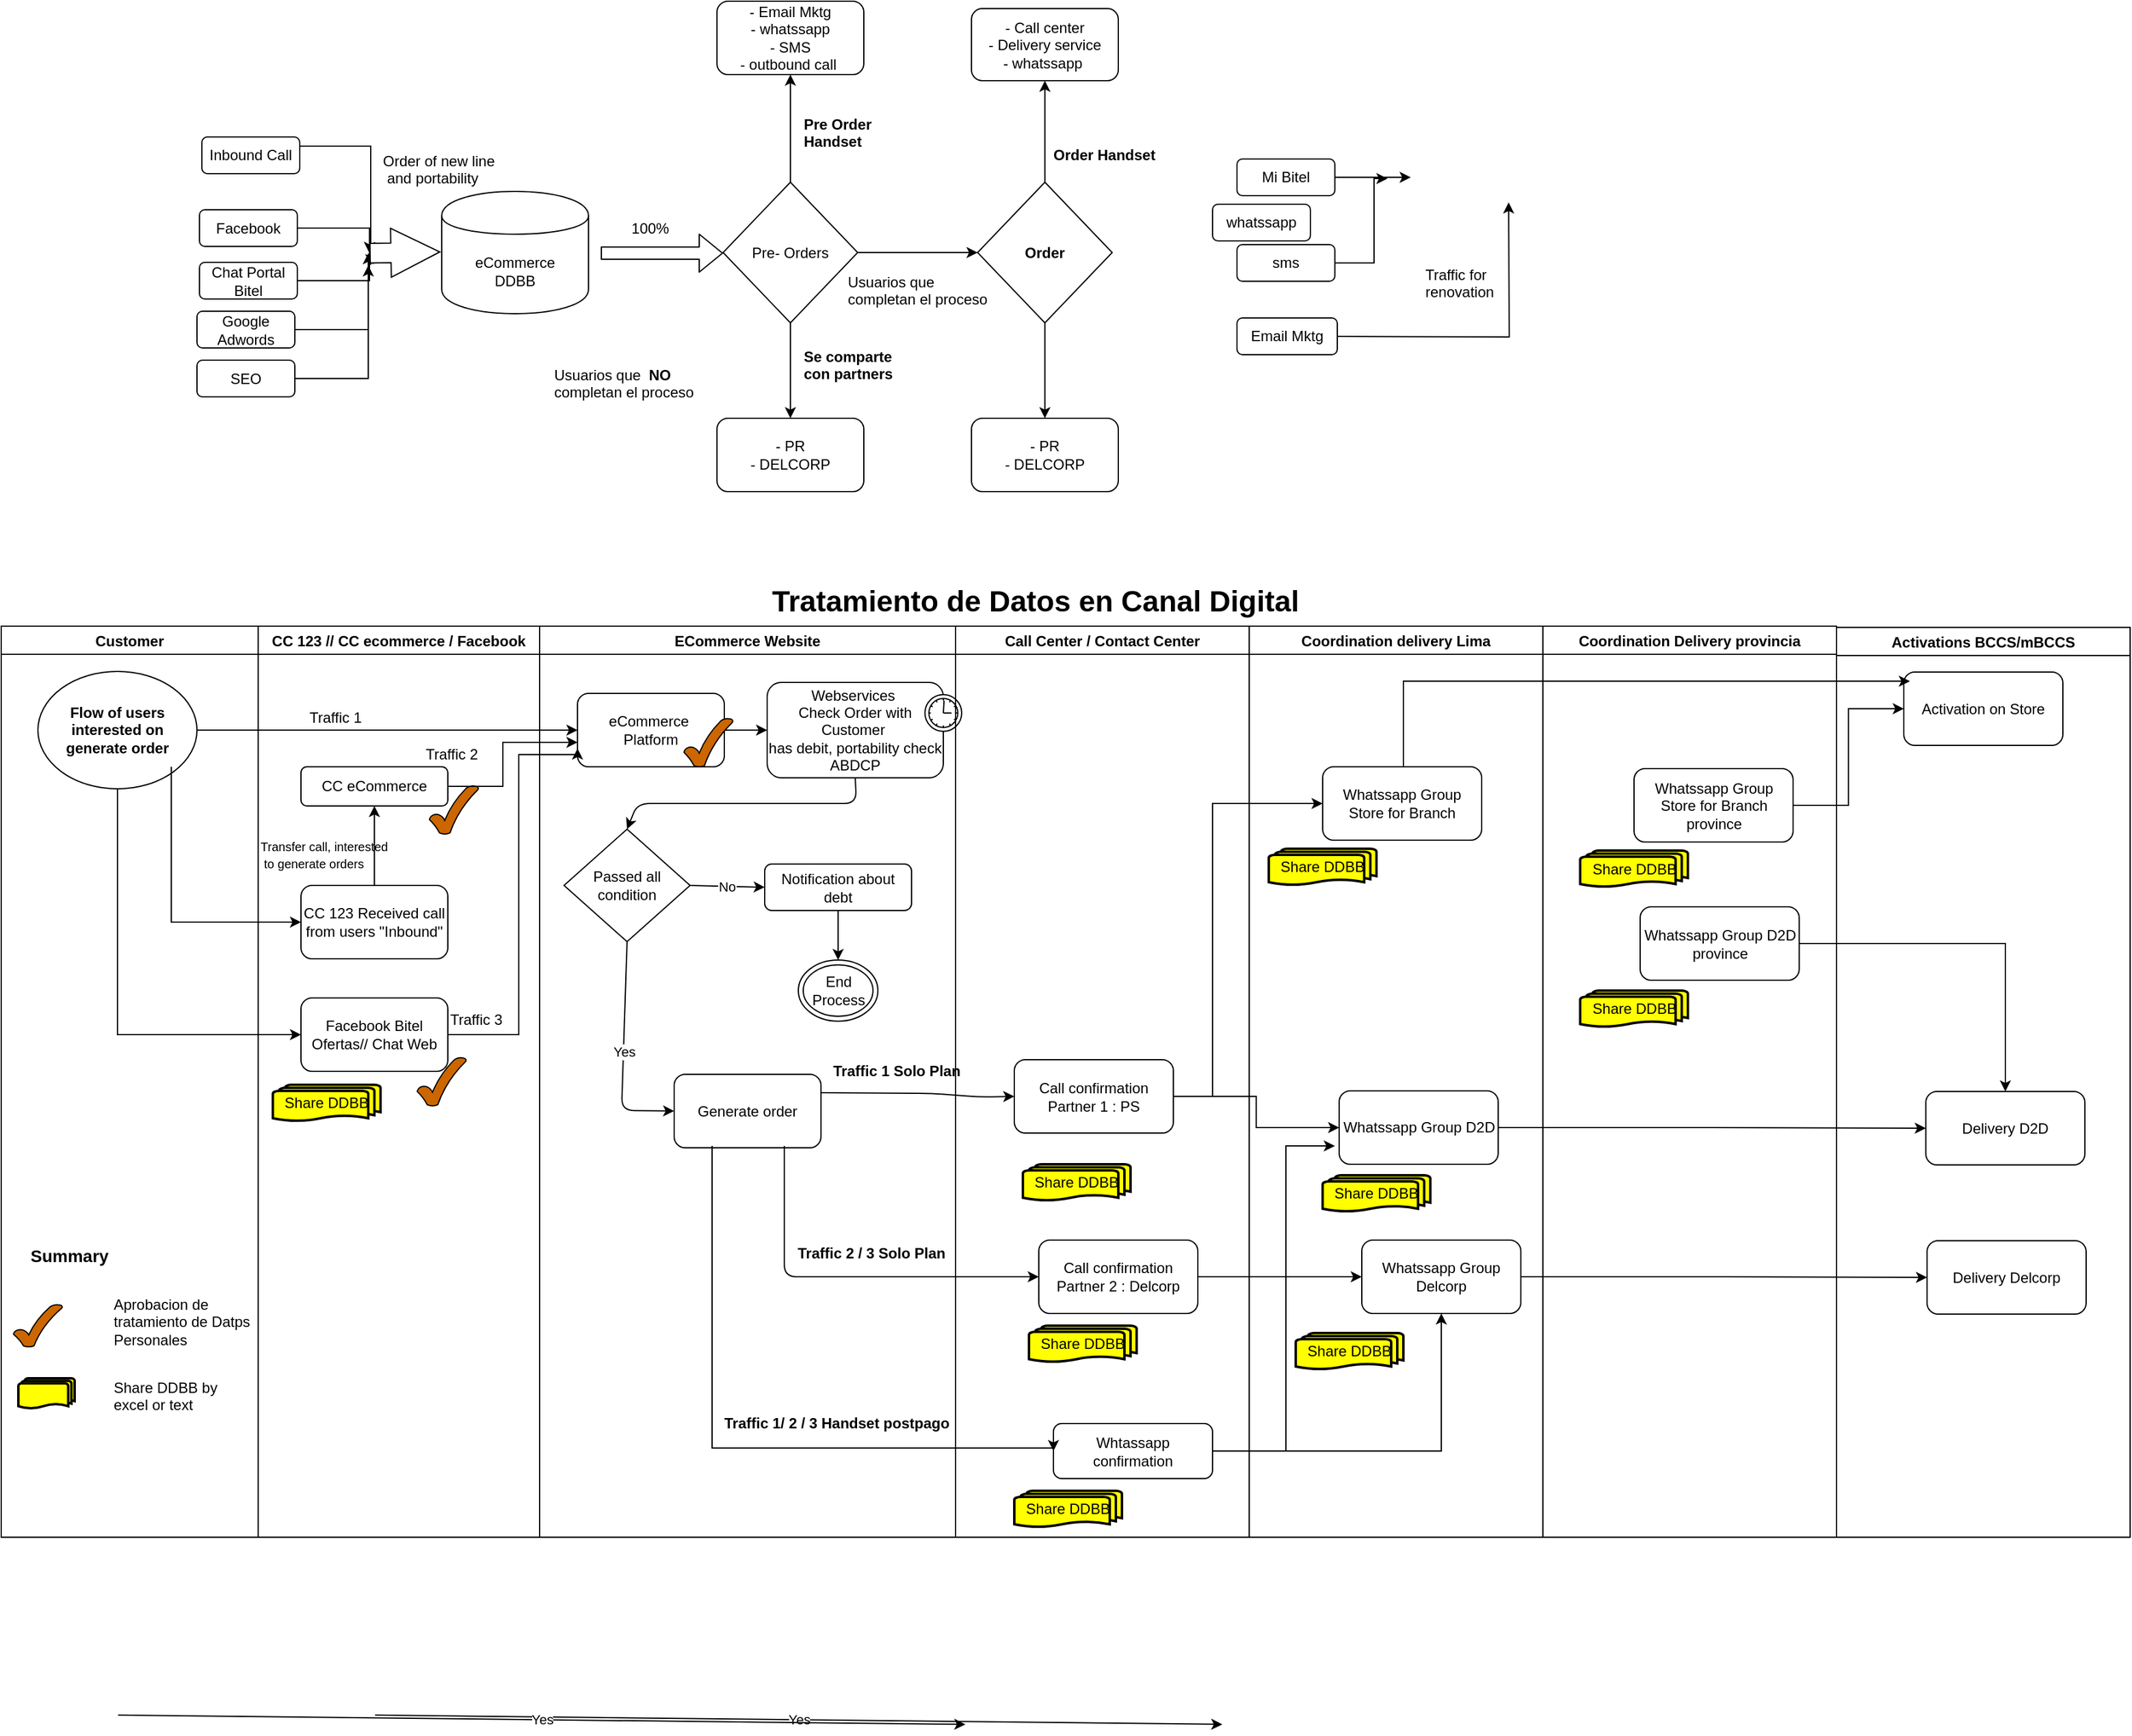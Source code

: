 <mxfile version="12.7.9" type="github">
  <diagram id="zP4iyxs3jzjMyuQG23tj" name="Page-1">
    <mxGraphModel dx="2130" dy="521" grid="1" gridSize="10" guides="1" tooltips="1" connect="1" arrows="1" fold="1" page="1" pageScale="1" pageWidth="850" pageHeight="1100" math="0" shadow="0">
      <root>
        <mxCell id="0" />
        <mxCell id="1" parent="0" />
        <mxCell id="BRfJzfaQ3Reeo0GbPJiB-15" style="edgeStyle=orthogonalEdgeStyle;rounded=0;orthogonalLoop=1;jettySize=auto;html=1;exitX=1;exitY=0.5;exitDx=0;exitDy=0;" parent="1" source="Ee-xBz2CqtSxg2sr-4L6-2" edge="1">
          <mxGeometry relative="1" as="geometry">
            <mxPoint x="161" y="250" as="targetPoint" />
          </mxGeometry>
        </mxCell>
        <mxCell id="Ee-xBz2CqtSxg2sr-4L6-2" value="Facebook" style="rounded=1;whiteSpace=wrap;html=1;" parent="1" vertex="1">
          <mxGeometry x="22" y="214.5" width="80" height="30" as="geometry" />
        </mxCell>
        <mxCell id="BRfJzfaQ3Reeo0GbPJiB-18" style="edgeStyle=orthogonalEdgeStyle;rounded=0;orthogonalLoop=1;jettySize=auto;html=1;" parent="1" source="Ee-xBz2CqtSxg2sr-4L6-3" edge="1">
          <mxGeometry relative="1" as="geometry">
            <mxPoint x="161" y="250" as="targetPoint" />
            <Array as="points">
              <mxPoint x="161" y="273" />
              <mxPoint x="161" y="230" />
            </Array>
          </mxGeometry>
        </mxCell>
        <mxCell id="Ee-xBz2CqtSxg2sr-4L6-3" value="Chat Portal Bitel" style="rounded=1;whiteSpace=wrap;html=1;" parent="1" vertex="1">
          <mxGeometry x="22" y="257.5" width="80" height="30" as="geometry" />
        </mxCell>
        <mxCell id="Ee-xBz2CqtSxg2sr-4L6-4" value="whatssapp" style="rounded=1;whiteSpace=wrap;html=1;" parent="1" vertex="1">
          <mxGeometry x="850" y="210" width="80" height="30" as="geometry" />
        </mxCell>
        <mxCell id="Ee-xBz2CqtSxg2sr-4L6-16" style="edgeStyle=orthogonalEdgeStyle;rounded=0;orthogonalLoop=1;jettySize=auto;html=1;" parent="1" source="Ee-xBz2CqtSxg2sr-4L6-5" edge="1">
          <mxGeometry relative="1" as="geometry">
            <mxPoint x="1012" y="188" as="targetPoint" />
          </mxGeometry>
        </mxCell>
        <mxCell id="Ee-xBz2CqtSxg2sr-4L6-5" value="Mi Bitel" style="rounded=1;whiteSpace=wrap;html=1;" parent="1" vertex="1">
          <mxGeometry x="870" y="173" width="80" height="30" as="geometry" />
        </mxCell>
        <mxCell id="Ee-xBz2CqtSxg2sr-4L6-17" style="edgeStyle=orthogonalEdgeStyle;rounded=0;orthogonalLoop=1;jettySize=auto;html=1;" parent="1" edge="1">
          <mxGeometry relative="1" as="geometry">
            <mxPoint x="993" y="189" as="targetPoint" />
            <mxPoint x="941" y="258" as="sourcePoint" />
            <Array as="points">
              <mxPoint x="982" y="258" />
              <mxPoint x="982" y="189" />
            </Array>
          </mxGeometry>
        </mxCell>
        <mxCell id="Ee-xBz2CqtSxg2sr-4L6-6" value="sms" style="rounded=1;whiteSpace=wrap;html=1;" parent="1" vertex="1">
          <mxGeometry x="870" y="243" width="80" height="30" as="geometry" />
        </mxCell>
        <mxCell id="Ee-xBz2CqtSxg2sr-4L6-18" style="edgeStyle=orthogonalEdgeStyle;rounded=0;orthogonalLoop=1;jettySize=auto;html=1;entryX=0.5;entryY=1;entryDx=0;entryDy=0;" parent="1" edge="1">
          <mxGeometry relative="1" as="geometry">
            <mxPoint x="1092" y="208.5" as="targetPoint" />
            <mxPoint x="941" y="318" as="sourcePoint" />
          </mxGeometry>
        </mxCell>
        <mxCell id="Ee-xBz2CqtSxg2sr-4L6-7" value="Email Mktg" style="rounded=1;whiteSpace=wrap;html=1;" parent="1" vertex="1">
          <mxGeometry x="870" y="303" width="82" height="30" as="geometry" />
        </mxCell>
        <mxCell id="Ee-xBz2CqtSxg2sr-4L6-15" value="Order of new line&lt;br&gt;&amp;nbsp;and portability" style="text;html=1;resizable=0;points=[];autosize=1;align=left;verticalAlign=top;spacingTop=-4;" parent="1" vertex="1">
          <mxGeometry x="170" y="165" width="110" height="30" as="geometry" />
        </mxCell>
        <mxCell id="Ee-xBz2CqtSxg2sr-4L6-19" value="Traffic for &lt;br&gt;renovation" style="text;html=1;resizable=0;points=[];autosize=1;align=left;verticalAlign=top;spacingTop=-4;" parent="1" vertex="1">
          <mxGeometry x="1022" y="258" width="70" height="30" as="geometry" />
        </mxCell>
        <mxCell id="BRfJzfaQ3Reeo0GbPJiB-14" style="edgeStyle=orthogonalEdgeStyle;rounded=0;orthogonalLoop=1;jettySize=auto;html=1;exitX=1;exitY=0.25;exitDx=0;exitDy=0;" parent="1" source="Ee-xBz2CqtSxg2sr-4L6-29" edge="1">
          <mxGeometry relative="1" as="geometry">
            <mxPoint x="162" y="260" as="targetPoint" />
            <Array as="points">
              <mxPoint x="162" y="163" />
              <mxPoint x="162" y="229" />
            </Array>
          </mxGeometry>
        </mxCell>
        <mxCell id="Ee-xBz2CqtSxg2sr-4L6-29" value="Inbound Call" style="rounded=1;whiteSpace=wrap;html=1;" parent="1" vertex="1">
          <mxGeometry x="24" y="155" width="80" height="30" as="geometry" />
        </mxCell>
        <mxCell id="Ee-xBz2CqtSxg2sr-4L6-32" value="" style="shape=flexArrow;endArrow=classic;html=1;" parent="1" edge="1">
          <mxGeometry width="50" height="50" relative="1" as="geometry">
            <mxPoint x="350" y="250" as="sourcePoint" />
            <mxPoint x="450" y="250" as="targetPoint" />
            <Array as="points" />
          </mxGeometry>
        </mxCell>
        <mxCell id="Ee-xBz2CqtSxg2sr-4L6-35" style="edgeStyle=orthogonalEdgeStyle;rounded=0;orthogonalLoop=1;jettySize=auto;html=1;entryX=0;entryY=0.5;entryDx=0;entryDy=0;" parent="1" source="Ee-xBz2CqtSxg2sr-4L6-33" target="Ee-xBz2CqtSxg2sr-4L6-34" edge="1">
          <mxGeometry relative="1" as="geometry" />
        </mxCell>
        <mxCell id="Ee-xBz2CqtSxg2sr-4L6-39" style="edgeStyle=orthogonalEdgeStyle;rounded=0;orthogonalLoop=1;jettySize=auto;html=1;entryX=0.5;entryY=1;entryDx=0;entryDy=0;" parent="1" source="Ee-xBz2CqtSxg2sr-4L6-33" target="Ee-xBz2CqtSxg2sr-4L6-38" edge="1">
          <mxGeometry relative="1" as="geometry" />
        </mxCell>
        <mxCell id="Ee-xBz2CqtSxg2sr-4L6-44" style="edgeStyle=orthogonalEdgeStyle;rounded=0;orthogonalLoop=1;jettySize=auto;html=1;" parent="1" source="Ee-xBz2CqtSxg2sr-4L6-33" target="Ee-xBz2CqtSxg2sr-4L6-43" edge="1">
          <mxGeometry relative="1" as="geometry" />
        </mxCell>
        <mxCell id="Ee-xBz2CqtSxg2sr-4L6-33" value="Pre- Orders" style="rhombus;whiteSpace=wrap;html=1;" parent="1" vertex="1">
          <mxGeometry x="450" y="192" width="110" height="115" as="geometry" />
        </mxCell>
        <mxCell id="Ee-xBz2CqtSxg2sr-4L6-46" style="edgeStyle=orthogonalEdgeStyle;rounded=0;orthogonalLoop=1;jettySize=auto;html=1;entryX=0.5;entryY=1;entryDx=0;entryDy=0;" parent="1" source="Ee-xBz2CqtSxg2sr-4L6-34" target="Ee-xBz2CqtSxg2sr-4L6-45" edge="1">
          <mxGeometry relative="1" as="geometry" />
        </mxCell>
        <mxCell id="Ee-xBz2CqtSxg2sr-4L6-49" style="edgeStyle=orthogonalEdgeStyle;rounded=0;orthogonalLoop=1;jettySize=auto;html=1;" parent="1" source="Ee-xBz2CqtSxg2sr-4L6-34" target="Ee-xBz2CqtSxg2sr-4L6-48" edge="1">
          <mxGeometry relative="1" as="geometry" />
        </mxCell>
        <mxCell id="Ee-xBz2CqtSxg2sr-4L6-34" value="&lt;b&gt;Order&lt;/b&gt;" style="rhombus;whiteSpace=wrap;html=1;" parent="1" vertex="1">
          <mxGeometry x="658" y="192" width="110" height="115" as="geometry" />
        </mxCell>
        <mxCell id="Ee-xBz2CqtSxg2sr-4L6-36" value="Usuarios que&amp;nbsp; &lt;br&gt;completan&amp;nbsp;el proceso&lt;br&gt;" style="text;html=1;resizable=0;points=[];autosize=1;align=left;verticalAlign=top;spacingTop=-4;" parent="1" vertex="1">
          <mxGeometry x="550" y="264" width="130" height="30" as="geometry" />
        </mxCell>
        <mxCell id="Ee-xBz2CqtSxg2sr-4L6-37" value="Usuarios que&amp;nbsp; &lt;b&gt;NO&lt;/b&gt;&lt;br&gt;completan&amp;nbsp;el proceso&lt;br&gt;" style="text;html=1;resizable=0;points=[];autosize=1;align=left;verticalAlign=top;spacingTop=-4;" parent="1" vertex="1">
          <mxGeometry x="310" y="340" width="130" height="30" as="geometry" />
        </mxCell>
        <mxCell id="Ee-xBz2CqtSxg2sr-4L6-38" value="- Email Mktg&lt;br&gt;- whatssapp&lt;br&gt;- SMS&lt;br&gt;- outbound call&amp;nbsp;&lt;br&gt;" style="rounded=1;whiteSpace=wrap;html=1;" parent="1" vertex="1">
          <mxGeometry x="445" y="44" width="120" height="60" as="geometry" />
        </mxCell>
        <mxCell id="Ee-xBz2CqtSxg2sr-4L6-41" value="&lt;b&gt;Pre Order&lt;br&gt;Handset&lt;/b&gt;&lt;br&gt;" style="text;html=1;resizable=0;points=[];autosize=1;align=left;verticalAlign=top;spacingTop=-4;" parent="1" vertex="1">
          <mxGeometry x="514" y="135" width="70" height="30" as="geometry" />
        </mxCell>
        <mxCell id="Ee-xBz2CqtSxg2sr-4L6-42" value="&lt;b&gt;Se comparte&lt;br&gt;con partners&lt;/b&gt;&lt;br&gt;" style="text;html=1;resizable=0;points=[];autosize=1;align=left;verticalAlign=top;spacingTop=-4;" parent="1" vertex="1">
          <mxGeometry x="514" y="324.5" width="90" height="30" as="geometry" />
        </mxCell>
        <mxCell id="Ee-xBz2CqtSxg2sr-4L6-43" value="- PR&lt;br&gt;- DELCORP&lt;br&gt;" style="rounded=1;whiteSpace=wrap;html=1;" parent="1" vertex="1">
          <mxGeometry x="445" y="385" width="120" height="60" as="geometry" />
        </mxCell>
        <mxCell id="Ee-xBz2CqtSxg2sr-4L6-45" value="- Call center&lt;br&gt;- Delivery service&lt;br&gt;- whatssapp&amp;nbsp;&lt;br&gt;" style="rounded=1;whiteSpace=wrap;html=1;" parent="1" vertex="1">
          <mxGeometry x="653" y="50" width="120" height="59" as="geometry" />
        </mxCell>
        <mxCell id="Ee-xBz2CqtSxg2sr-4L6-47" value="&lt;b&gt;Order&amp;nbsp;Handset&lt;/b&gt;&lt;br&gt;" style="text;html=1;resizable=0;points=[];autosize=1;align=left;verticalAlign=top;spacingTop=-4;" parent="1" vertex="1">
          <mxGeometry x="718" y="160" width="100" height="20" as="geometry" />
        </mxCell>
        <mxCell id="Ee-xBz2CqtSxg2sr-4L6-48" value="- PR&lt;br&gt;- DELCORP&lt;br&gt;" style="rounded=1;whiteSpace=wrap;html=1;" parent="1" vertex="1">
          <mxGeometry x="653" y="385" width="120" height="60" as="geometry" />
        </mxCell>
        <mxCell id="YgWcidtkxYccLJRaPpgr-2" value="CC 123 // CC ecommerce / Facebook" style="swimlane;" parent="1" vertex="1">
          <mxGeometry x="70" y="555" width="230" height="745" as="geometry" />
        </mxCell>
        <mxCell id="YgWcidtkxYccLJRaPpgr-6" value="Yes" style="endArrow=classic;html=1;entryX=0.5;entryY=0;exitX=0.5;exitY=1;" parent="YgWcidtkxYccLJRaPpgr-2" edge="1">
          <mxGeometry width="50" height="50" relative="1" as="geometry">
            <mxPoint x="95.571" y="890.429" as="sourcePoint" />
            <mxPoint x="788" y="898" as="targetPoint" />
          </mxGeometry>
        </mxCell>
        <mxCell id="YgWcidtkxYccLJRaPpgr-96" style="edgeStyle=orthogonalEdgeStyle;rounded=0;orthogonalLoop=1;jettySize=auto;html=1;" parent="YgWcidtkxYccLJRaPpgr-2" source="YgWcidtkxYccLJRaPpgr-93" target="YgWcidtkxYccLJRaPpgr-95" edge="1">
          <mxGeometry relative="1" as="geometry" />
        </mxCell>
        <mxCell id="YgWcidtkxYccLJRaPpgr-93" value="CC 123 Received call from users &quot;Inbound&quot;" style="rounded=1;whiteSpace=wrap;html=1;" parent="YgWcidtkxYccLJRaPpgr-2" vertex="1">
          <mxGeometry x="35" y="212" width="120" height="60" as="geometry" />
        </mxCell>
        <mxCell id="YgWcidtkxYccLJRaPpgr-95" value="CC eCommerce" style="rounded=1;whiteSpace=wrap;html=1;" parent="YgWcidtkxYccLJRaPpgr-2" vertex="1">
          <mxGeometry x="35" y="115" width="120" height="32" as="geometry" />
        </mxCell>
        <mxCell id="YgWcidtkxYccLJRaPpgr-97" value="&lt;font style=&quot;font-size: 10px&quot;&gt;Transfer&amp;nbsp;call, interested&lt;br&gt;&amp;nbsp;to generate orders&amp;nbsp;&lt;/font&gt;" style="text;html=1;resizable=0;points=[];autosize=1;align=left;verticalAlign=top;spacingTop=-4;" parent="YgWcidtkxYccLJRaPpgr-2" vertex="1">
          <mxGeometry y="170" width="120" height="30" as="geometry" />
        </mxCell>
        <mxCell id="YgWcidtkxYccLJRaPpgr-102" value="Facebook Bitel Ofertas// Chat Web" style="rounded=1;whiteSpace=wrap;html=1;" parent="YgWcidtkxYccLJRaPpgr-2" vertex="1">
          <mxGeometry x="35" y="304" width="120" height="60" as="geometry" />
        </mxCell>
        <mxCell id="YgWcidtkxYccLJRaPpgr-105" value="Traffic 1" style="text;html=1;resizable=0;points=[];autosize=1;align=left;verticalAlign=top;spacingTop=-4;" parent="YgWcidtkxYccLJRaPpgr-2" vertex="1">
          <mxGeometry x="40" y="65" width="60" height="20" as="geometry" />
        </mxCell>
        <mxCell id="YgWcidtkxYccLJRaPpgr-106" value="Traffic 2" style="text;html=1;resizable=0;points=[];autosize=1;align=left;verticalAlign=top;spacingTop=-4;" parent="YgWcidtkxYccLJRaPpgr-2" vertex="1">
          <mxGeometry x="135" y="95" width="60" height="20" as="geometry" />
        </mxCell>
        <mxCell id="YgWcidtkxYccLJRaPpgr-107" value="Traffic 3" style="text;html=1;resizable=0;points=[];autosize=1;align=left;verticalAlign=top;spacingTop=-4;" parent="YgWcidtkxYccLJRaPpgr-2" vertex="1">
          <mxGeometry x="155" y="312" width="60" height="20" as="geometry" />
        </mxCell>
        <mxCell id="YgWcidtkxYccLJRaPpgr-149" value="" style="verticalLabelPosition=bottom;verticalAlign=top;html=1;shape=mxgraph.basic.tick;fillColor=#CC6600;" parent="YgWcidtkxYccLJRaPpgr-2" vertex="1">
          <mxGeometry x="130" y="352.504" width="40" height="40" as="geometry" />
        </mxCell>
        <mxCell id="YgWcidtkxYccLJRaPpgr-151" value="" style="verticalLabelPosition=bottom;verticalAlign=top;html=1;shape=mxgraph.basic.tick;fillColor=#CC6600;" parent="YgWcidtkxYccLJRaPpgr-2" vertex="1">
          <mxGeometry x="140" y="130.214" width="40" height="40" as="geometry" />
        </mxCell>
        <mxCell id="YgWcidtkxYccLJRaPpgr-113" value="Share DDBB" style="strokeWidth=2;html=1;shape=mxgraph.flowchart.multi-document;whiteSpace=wrap;fillColor=#FFFF00;" parent="YgWcidtkxYccLJRaPpgr-2" vertex="1">
          <mxGeometry x="12" y="375" width="88" height="30" as="geometry" />
        </mxCell>
        <mxCell id="YgWcidtkxYccLJRaPpgr-8" value="ECommerce Website" style="swimlane;" parent="1" vertex="1">
          <mxGeometry x="300" y="555" width="340" height="745" as="geometry" />
        </mxCell>
        <mxCell id="YgWcidtkxYccLJRaPpgr-9" value="eCommerce&amp;nbsp;&lt;br&gt;Platform&lt;br&gt;" style="rounded=1;whiteSpace=wrap;html=1;" parent="YgWcidtkxYccLJRaPpgr-8" vertex="1">
          <mxGeometry x="31" y="55" width="120" height="60" as="geometry" />
        </mxCell>
        <mxCell id="YgWcidtkxYccLJRaPpgr-10" value="No" style="endArrow=classic;html=1;exitX=1;exitY=0.5;entryX=0;entryY=0.5;" parent="YgWcidtkxYccLJRaPpgr-8" source="YgWcidtkxYccLJRaPpgr-14" target="YgWcidtkxYccLJRaPpgr-22" edge="1">
          <mxGeometry width="50" height="50" relative="1" as="geometry">
            <mxPoint x="118" y="378" as="sourcePoint" />
            <mxPoint x="170" y="298" as="targetPoint" />
          </mxGeometry>
        </mxCell>
        <mxCell id="YgWcidtkxYccLJRaPpgr-11" value="Generate order" style="rounded=1;whiteSpace=wrap;html=1;" parent="YgWcidtkxYccLJRaPpgr-8" vertex="1">
          <mxGeometry x="110" y="366.5" width="120" height="60" as="geometry" />
        </mxCell>
        <mxCell id="YgWcidtkxYccLJRaPpgr-14" value="Passed all condition" style="rhombus;whiteSpace=wrap;html=1;" parent="YgWcidtkxYccLJRaPpgr-8" vertex="1">
          <mxGeometry x="20" y="166" width="103" height="92" as="geometry" />
        </mxCell>
        <mxCell id="YgWcidtkxYccLJRaPpgr-16" value="" style="endArrow=classic;html=1;exitX=1;exitY=0.5;entryX=0;entryY=0.5;exitDx=0;exitDy=0;entryDx=0;entryDy=0;" parent="YgWcidtkxYccLJRaPpgr-8" source="YgWcidtkxYccLJRaPpgr-9" target="YgWcidtkxYccLJRaPpgr-20" edge="1">
          <mxGeometry width="50" height="50" relative="1" as="geometry">
            <mxPoint x="100" y="210" as="sourcePoint" />
            <mxPoint x="86" y="160" as="targetPoint" />
          </mxGeometry>
        </mxCell>
        <mxCell id="YgWcidtkxYccLJRaPpgr-17" value="Yes" style="endArrow=classic;html=1;entryX=0;entryY=0.5;exitX=0.5;exitY=1;" parent="YgWcidtkxYccLJRaPpgr-8" source="YgWcidtkxYccLJRaPpgr-14" target="YgWcidtkxYccLJRaPpgr-11" edge="1">
          <mxGeometry width="50" height="50" relative="1" as="geometry">
            <mxPoint x="-39" y="621" as="sourcePoint" />
            <mxPoint x="76" y="671" as="targetPoint" />
            <Array as="points">
              <mxPoint x="67" y="396" />
            </Array>
          </mxGeometry>
        </mxCell>
        <mxCell id="YgWcidtkxYccLJRaPpgr-20" value="Webservices&amp;nbsp;&lt;div&gt;Check Order with Customer&amp;nbsp;&lt;/div&gt;&lt;div&gt;has debit, portability check ABDCP&lt;/div&gt;" style="html=1;whiteSpace=wrap;rounded=1;" parent="YgWcidtkxYccLJRaPpgr-8" vertex="1">
          <mxGeometry x="186" y="46" width="144" height="78" as="geometry" />
        </mxCell>
        <mxCell id="YgWcidtkxYccLJRaPpgr-21" value="" style="shape=mxgraph.bpmn.timer_start;perimeter=ellipsePerimeter;html=1;labelPosition=right;labelBackgroundColor=#ffffff;align=left;" parent="YgWcidtkxYccLJRaPpgr-20" vertex="1">
          <mxGeometry x="1" width="30" height="30" relative="1" as="geometry">
            <mxPoint x="-15" y="10" as="offset" />
          </mxGeometry>
        </mxCell>
        <mxCell id="YgWcidtkxYccLJRaPpgr-22" value="Notification about debt" style="rounded=1;whiteSpace=wrap;html=1;" parent="YgWcidtkxYccLJRaPpgr-8" vertex="1">
          <mxGeometry x="184" y="194.5" width="120" height="38" as="geometry" />
        </mxCell>
        <mxCell id="YgWcidtkxYccLJRaPpgr-23" value="End Process" style="ellipse;shape=doubleEllipse;whiteSpace=wrap;html=1;" parent="YgWcidtkxYccLJRaPpgr-8" vertex="1">
          <mxGeometry x="211.5" y="273" width="65" height="50" as="geometry" />
        </mxCell>
        <mxCell id="YgWcidtkxYccLJRaPpgr-24" value="" style="endArrow=classic;html=1;entryX=0.5;entryY=0;exitX=0.5;exitY=1;" parent="YgWcidtkxYccLJRaPpgr-8" source="YgWcidtkxYccLJRaPpgr-22" target="YgWcidtkxYccLJRaPpgr-23" edge="1">
          <mxGeometry width="50" height="50" relative="1" as="geometry">
            <mxPoint x="170" y="490" as="sourcePoint" />
            <mxPoint x="220" y="440" as="targetPoint" />
          </mxGeometry>
        </mxCell>
        <mxCell id="YgWcidtkxYccLJRaPpgr-110" value="&lt;b&gt;Traffic 1 Solo Plan&lt;br&gt;&lt;/b&gt;" style="text;html=1;resizable=0;points=[];autosize=1;align=left;verticalAlign=top;spacingTop=-4;" parent="YgWcidtkxYccLJRaPpgr-8" vertex="1">
          <mxGeometry x="238" y="353.5" width="120" height="20" as="geometry" />
        </mxCell>
        <mxCell id="YgWcidtkxYccLJRaPpgr-112" value="&lt;b&gt;Traffic 2 / 3 Solo Plan&lt;/b&gt;" style="text;html=1;resizable=0;points=[];autosize=1;align=left;verticalAlign=top;spacingTop=-4;" parent="YgWcidtkxYccLJRaPpgr-8" vertex="1">
          <mxGeometry x="209" y="502.5" width="140" height="20" as="geometry" />
        </mxCell>
        <mxCell id="YgWcidtkxYccLJRaPpgr-48" value="" style="endArrow=classic;html=1;exitX=0.5;exitY=1;entryX=0.5;entryY=0;exitDx=0;exitDy=0;" parent="YgWcidtkxYccLJRaPpgr-8" source="YgWcidtkxYccLJRaPpgr-20" target="YgWcidtkxYccLJRaPpgr-14" edge="1">
          <mxGeometry width="50" height="50" relative="1" as="geometry">
            <mxPoint x="451" y="105" as="sourcePoint" />
            <mxPoint x="72" y="250" as="targetPoint" />
            <Array as="points">
              <mxPoint x="259" y="145" />
              <mxPoint x="80" y="145" />
            </Array>
          </mxGeometry>
        </mxCell>
        <mxCell id="YgWcidtkxYccLJRaPpgr-130" value="&lt;b&gt;Traffic 1/ 2 / 3 Handset postpago&lt;/b&gt;" style="text;html=1;resizable=0;points=[];autosize=1;align=left;verticalAlign=top;spacingTop=-4;" parent="YgWcidtkxYccLJRaPpgr-8" vertex="1">
          <mxGeometry x="149" y="642" width="200" height="20" as="geometry" />
        </mxCell>
        <mxCell id="YgWcidtkxYccLJRaPpgr-150" value="" style="verticalLabelPosition=bottom;verticalAlign=top;html=1;shape=mxgraph.basic.tick;fillColor=#CC6600;" parent="YgWcidtkxYccLJRaPpgr-8" vertex="1">
          <mxGeometry x="118" y="75.214" width="40" height="40" as="geometry" />
        </mxCell>
        <mxCell id="YgWcidtkxYccLJRaPpgr-34" value="Call Center / Contact Center" style="swimlane;startSize=23;" parent="1" vertex="1">
          <mxGeometry x="640" y="555" width="240" height="745" as="geometry" />
        </mxCell>
        <mxCell id="YgWcidtkxYccLJRaPpgr-35" value="Call confirmation&lt;br&gt;Partner 1 : PS&lt;br&gt;" style="rounded=1;whiteSpace=wrap;html=1;" parent="YgWcidtkxYccLJRaPpgr-34" vertex="1">
          <mxGeometry x="48" y="354.5" width="130" height="60" as="geometry" />
        </mxCell>
        <mxCell id="YgWcidtkxYccLJRaPpgr-114" value="Share DDBB" style="strokeWidth=2;html=1;shape=mxgraph.flowchart.multi-document;whiteSpace=wrap;fillColor=#FFFF00;" parent="YgWcidtkxYccLJRaPpgr-34" vertex="1">
          <mxGeometry x="60" y="572" width="88" height="30" as="geometry" />
        </mxCell>
        <mxCell id="YgWcidtkxYccLJRaPpgr-108" value="Call confirmation&lt;br&gt;Partner 2 : Delcorp&lt;br&gt;" style="rounded=1;whiteSpace=wrap;html=1;" parent="YgWcidtkxYccLJRaPpgr-34" vertex="1">
          <mxGeometry x="68" y="502" width="130" height="60" as="geometry" />
        </mxCell>
        <mxCell id="YgWcidtkxYccLJRaPpgr-127" value="Whtassapp confirmation&lt;br&gt;" style="rounded=1;whiteSpace=wrap;html=1;" parent="YgWcidtkxYccLJRaPpgr-34" vertex="1">
          <mxGeometry x="80" y="652" width="130" height="45" as="geometry" />
        </mxCell>
        <mxCell id="YgWcidtkxYccLJRaPpgr-128" value="Share DDBB" style="strokeWidth=2;html=1;shape=mxgraph.flowchart.multi-document;whiteSpace=wrap;fillColor=#FFFF00;" parent="YgWcidtkxYccLJRaPpgr-34" vertex="1">
          <mxGeometry x="48" y="707" width="88" height="30" as="geometry" />
        </mxCell>
        <mxCell id="YgWcidtkxYccLJRaPpgr-39" value="Coordination delivery Lima" style="swimlane;" parent="1" vertex="1">
          <mxGeometry x="880" y="555" width="240" height="745" as="geometry" />
        </mxCell>
        <mxCell id="YgWcidtkxYccLJRaPpgr-115" value="Whatssapp Group Store for Branch&lt;br&gt;" style="rounded=1;whiteSpace=wrap;html=1;" parent="YgWcidtkxYccLJRaPpgr-39" vertex="1">
          <mxGeometry x="60" y="115" width="130" height="60" as="geometry" />
        </mxCell>
        <mxCell id="YgWcidtkxYccLJRaPpgr-116" value="Whatssapp Group D2D&lt;br&gt;" style="rounded=1;whiteSpace=wrap;html=1;" parent="YgWcidtkxYccLJRaPpgr-39" vertex="1">
          <mxGeometry x="73.5" y="380" width="130" height="60" as="geometry" />
        </mxCell>
        <mxCell id="YgWcidtkxYccLJRaPpgr-117" value="Whatssapp Group Delcorp&lt;br&gt;" style="rounded=1;whiteSpace=wrap;html=1;" parent="YgWcidtkxYccLJRaPpgr-39" vertex="1">
          <mxGeometry x="92" y="502" width="130" height="60" as="geometry" />
        </mxCell>
        <mxCell id="YgWcidtkxYccLJRaPpgr-118" value="Share DDBB" style="strokeWidth=2;html=1;shape=mxgraph.flowchart.multi-document;whiteSpace=wrap;fillColor=#FFFF00;" parent="YgWcidtkxYccLJRaPpgr-39" vertex="1">
          <mxGeometry x="16" y="182" width="88" height="30" as="geometry" />
        </mxCell>
        <mxCell id="YgWcidtkxYccLJRaPpgr-119" value="Share DDBB" style="strokeWidth=2;html=1;shape=mxgraph.flowchart.multi-document;whiteSpace=wrap;fillColor=#FFFF00;" parent="YgWcidtkxYccLJRaPpgr-39" vertex="1">
          <mxGeometry x="60" y="449" width="88" height="30" as="geometry" />
        </mxCell>
        <mxCell id="YgWcidtkxYccLJRaPpgr-120" value="Share DDBB" style="strokeWidth=2;html=1;shape=mxgraph.flowchart.multi-document;whiteSpace=wrap;fillColor=#FFFF00;" parent="YgWcidtkxYccLJRaPpgr-39" vertex="1">
          <mxGeometry x="38" y="578" width="88" height="30" as="geometry" />
        </mxCell>
        <mxCell id="YgWcidtkxYccLJRaPpgr-40" value="Coordination Delivery provincia" style="swimlane;startSize=23;" parent="1" vertex="1">
          <mxGeometry x="1120" y="555" width="240" height="745" as="geometry" />
        </mxCell>
        <mxCell id="YgWcidtkxYccLJRaPpgr-143" value="Whatssapp Group Store for Branch province&lt;br&gt;" style="rounded=1;whiteSpace=wrap;html=1;" parent="YgWcidtkxYccLJRaPpgr-40" vertex="1">
          <mxGeometry x="74.5" y="116.5" width="130" height="60" as="geometry" />
        </mxCell>
        <mxCell id="YgWcidtkxYccLJRaPpgr-144" value="Whatssapp Group D2D province&lt;br&gt;" style="rounded=1;whiteSpace=wrap;html=1;" parent="YgWcidtkxYccLJRaPpgr-40" vertex="1">
          <mxGeometry x="79.5" y="229.5" width="130" height="60" as="geometry" />
        </mxCell>
        <mxCell id="YgWcidtkxYccLJRaPpgr-145" value="Share DDBB" style="strokeWidth=2;html=1;shape=mxgraph.flowchart.multi-document;whiteSpace=wrap;fillColor=#FFFF00;" parent="YgWcidtkxYccLJRaPpgr-40" vertex="1">
          <mxGeometry x="30.5" y="183.5" width="88" height="30" as="geometry" />
        </mxCell>
        <mxCell id="YgWcidtkxYccLJRaPpgr-146" value="Share DDBB" style="strokeWidth=2;html=1;shape=mxgraph.flowchart.multi-document;whiteSpace=wrap;fillColor=#FFFF00;" parent="YgWcidtkxYccLJRaPpgr-40" vertex="1">
          <mxGeometry x="30.5" y="298" width="88" height="30" as="geometry" />
        </mxCell>
        <mxCell id="YgWcidtkxYccLJRaPpgr-49" value="Activations BCCS/mBCCS" style="swimlane;" parent="1" vertex="1">
          <mxGeometry x="1360" y="556" width="240" height="744" as="geometry" />
        </mxCell>
        <mxCell id="YgWcidtkxYccLJRaPpgr-142" value="Delivery Delcorp&lt;br&gt;" style="rounded=1;whiteSpace=wrap;html=1;" parent="YgWcidtkxYccLJRaPpgr-49" vertex="1">
          <mxGeometry x="74" y="501.5" width="130" height="60" as="geometry" />
        </mxCell>
        <mxCell id="YgWcidtkxYccLJRaPpgr-147" value="Delivery D2D&lt;br&gt;" style="rounded=1;whiteSpace=wrap;html=1;" parent="YgWcidtkxYccLJRaPpgr-49" vertex="1">
          <mxGeometry x="73" y="379.5" width="130" height="60" as="geometry" />
        </mxCell>
        <mxCell id="YgWcidtkxYccLJRaPpgr-148" value="Activation on Store&lt;br&gt;" style="rounded=1;whiteSpace=wrap;html=1;" parent="YgWcidtkxYccLJRaPpgr-49" vertex="1">
          <mxGeometry x="55" y="36.5" width="130" height="60" as="geometry" />
        </mxCell>
        <mxCell id="YgWcidtkxYccLJRaPpgr-50" value="" style="endArrow=classic;html=1;exitX=1;exitY=0.25;entryX=0;entryY=0.5;exitDx=0;exitDy=0;" parent="1" source="YgWcidtkxYccLJRaPpgr-11" target="YgWcidtkxYccLJRaPpgr-35" edge="1">
          <mxGeometry width="50" height="50" relative="1" as="geometry">
            <mxPoint x="557" y="1345" as="sourcePoint" />
            <mxPoint x="867" y="1325" as="targetPoint" />
            <Array as="points">
              <mxPoint x="620" y="937" />
              <mxPoint x="660" y="940" />
            </Array>
          </mxGeometry>
        </mxCell>
        <mxCell id="YgWcidtkxYccLJRaPpgr-87" value="Customer" style="swimlane;" parent="1" vertex="1">
          <mxGeometry x="-140" y="555" width="210" height="745" as="geometry" />
        </mxCell>
        <mxCell id="YgWcidtkxYccLJRaPpgr-88" value="&lt;b&gt;Flow of users interested on generate order&lt;/b&gt;" style="ellipse;whiteSpace=wrap;html=1;" parent="YgWcidtkxYccLJRaPpgr-87" vertex="1">
          <mxGeometry x="30" y="37" width="130" height="96" as="geometry" />
        </mxCell>
        <mxCell id="YgWcidtkxYccLJRaPpgr-91" value="Yes" style="endArrow=classic;html=1;entryX=0.5;entryY=0;exitX=0.5;exitY=1;" parent="YgWcidtkxYccLJRaPpgr-87" edge="1">
          <mxGeometry width="50" height="50" relative="1" as="geometry">
            <mxPoint x="95.571" y="890.429" as="sourcePoint" />
            <mxPoint x="788" y="898" as="targetPoint" />
          </mxGeometry>
        </mxCell>
        <mxCell id="YgWcidtkxYccLJRaPpgr-168" value="" style="strokeWidth=2;html=1;shape=mxgraph.flowchart.multi-document;whiteSpace=wrap;fillColor=#FFFF00;" parent="YgWcidtkxYccLJRaPpgr-87" vertex="1">
          <mxGeometry x="14" y="615" width="46" height="25" as="geometry" />
        </mxCell>
        <mxCell id="YgWcidtkxYccLJRaPpgr-171" value="" style="verticalLabelPosition=bottom;verticalAlign=top;html=1;shape=mxgraph.basic.tick;fillColor=#CC6600;" parent="YgWcidtkxYccLJRaPpgr-87" vertex="1">
          <mxGeometry x="10" y="554.5" width="40" height="35" as="geometry" />
        </mxCell>
        <mxCell id="YgWcidtkxYccLJRaPpgr-174" value="Aprobacion de&amp;nbsp;&lt;br&gt;tratamiento de Datps&lt;br&gt;Personales&lt;br&gt;" style="text;html=1;resizable=0;points=[];autosize=1;align=left;verticalAlign=top;spacingTop=-4;" parent="YgWcidtkxYccLJRaPpgr-87" vertex="1">
          <mxGeometry x="90" y="545" width="130" height="40" as="geometry" />
        </mxCell>
        <mxCell id="YgWcidtkxYccLJRaPpgr-167" value="&lt;b&gt;&lt;font style=&quot;font-size: 14px&quot;&gt;Summary&lt;/font&gt;&lt;/b&gt;" style="text;html=1;resizable=0;points=[];autosize=1;align=left;verticalAlign=top;spacingTop=-4;" parent="YgWcidtkxYccLJRaPpgr-87" vertex="1">
          <mxGeometry x="22" y="503.5" width="80" height="20" as="geometry" />
        </mxCell>
        <mxCell id="YgWcidtkxYccLJRaPpgr-170" value="Share DDBB by&amp;nbsp;&lt;br&gt;excel or text&lt;br&gt;" style="text;html=1;resizable=0;points=[];autosize=1;align=left;verticalAlign=top;spacingTop=-4;" parent="YgWcidtkxYccLJRaPpgr-87" vertex="1">
          <mxGeometry x="90" y="612.5" width="100" height="30" as="geometry" />
        </mxCell>
        <mxCell id="YgWcidtkxYccLJRaPpgr-94" style="edgeStyle=orthogonalEdgeStyle;rounded=0;orthogonalLoop=1;jettySize=auto;html=1;" parent="1" target="YgWcidtkxYccLJRaPpgr-93" edge="1">
          <mxGeometry relative="1" as="geometry">
            <mxPoint x="-1" y="670" as="sourcePoint" />
            <Array as="points">
              <mxPoint x="-1" y="797" />
            </Array>
          </mxGeometry>
        </mxCell>
        <mxCell id="YgWcidtkxYccLJRaPpgr-100" style="edgeStyle=orthogonalEdgeStyle;rounded=0;orthogonalLoop=1;jettySize=auto;html=1;entryX=0;entryY=0.5;entryDx=0;entryDy=0;" parent="1" source="YgWcidtkxYccLJRaPpgr-88" target="YgWcidtkxYccLJRaPpgr-9" edge="1">
          <mxGeometry relative="1" as="geometry" />
        </mxCell>
        <mxCell id="YgWcidtkxYccLJRaPpgr-101" style="edgeStyle=orthogonalEdgeStyle;rounded=0;orthogonalLoop=1;jettySize=auto;html=1;" parent="1" source="YgWcidtkxYccLJRaPpgr-95" target="YgWcidtkxYccLJRaPpgr-9" edge="1">
          <mxGeometry relative="1" as="geometry">
            <Array as="points">
              <mxPoint x="270" y="686" />
              <mxPoint x="270" y="650" />
            </Array>
          </mxGeometry>
        </mxCell>
        <mxCell id="YgWcidtkxYccLJRaPpgr-103" style="edgeStyle=orthogonalEdgeStyle;rounded=0;orthogonalLoop=1;jettySize=auto;html=1;entryX=0;entryY=0.5;entryDx=0;entryDy=0;" parent="1" source="YgWcidtkxYccLJRaPpgr-88" target="YgWcidtkxYccLJRaPpgr-102" edge="1">
          <mxGeometry relative="1" as="geometry">
            <Array as="points">
              <mxPoint x="-45" y="889" />
            </Array>
          </mxGeometry>
        </mxCell>
        <mxCell id="YgWcidtkxYccLJRaPpgr-104" style="edgeStyle=orthogonalEdgeStyle;rounded=0;orthogonalLoop=1;jettySize=auto;html=1;entryX=0;entryY=0.75;entryDx=0;entryDy=0;" parent="1" source="YgWcidtkxYccLJRaPpgr-102" target="YgWcidtkxYccLJRaPpgr-9" edge="1">
          <mxGeometry relative="1" as="geometry">
            <Array as="points">
              <mxPoint x="283" y="889" />
              <mxPoint x="283" y="660" />
              <mxPoint x="331" y="660" />
            </Array>
          </mxGeometry>
        </mxCell>
        <mxCell id="YgWcidtkxYccLJRaPpgr-111" value="" style="endArrow=classic;html=1;entryX=0;entryY=0.5;entryDx=0;entryDy=0;" parent="1" target="YgWcidtkxYccLJRaPpgr-108" edge="1">
          <mxGeometry width="50" height="50" relative="1" as="geometry">
            <mxPoint x="500" y="980" as="sourcePoint" />
            <mxPoint x="890" y="932" as="targetPoint" />
            <Array as="points">
              <mxPoint x="500" y="1087" />
              <mxPoint x="680" y="1087" />
            </Array>
          </mxGeometry>
        </mxCell>
        <mxCell id="YgWcidtkxYccLJRaPpgr-129" style="edgeStyle=orthogonalEdgeStyle;rounded=0;orthogonalLoop=1;jettySize=auto;html=1;entryX=0;entryY=0.5;entryDx=0;entryDy=0;" parent="1" target="YgWcidtkxYccLJRaPpgr-127" edge="1">
          <mxGeometry relative="1" as="geometry">
            <mxPoint x="441" y="980" as="sourcePoint" />
            <Array as="points">
              <mxPoint x="441" y="1227" />
            </Array>
          </mxGeometry>
        </mxCell>
        <mxCell id="YgWcidtkxYccLJRaPpgr-153" style="edgeStyle=orthogonalEdgeStyle;rounded=0;orthogonalLoop=1;jettySize=auto;html=1;entryX=0;entryY=0.5;entryDx=0;entryDy=0;" parent="1" source="YgWcidtkxYccLJRaPpgr-143" target="YgWcidtkxYccLJRaPpgr-148" edge="1">
          <mxGeometry relative="1" as="geometry" />
        </mxCell>
        <mxCell id="YgWcidtkxYccLJRaPpgr-155" style="edgeStyle=orthogonalEdgeStyle;rounded=0;orthogonalLoop=1;jettySize=auto;html=1;exitX=0.5;exitY=0;exitDx=0;exitDy=0;" parent="1" source="YgWcidtkxYccLJRaPpgr-115" edge="1">
          <mxGeometry relative="1" as="geometry">
            <mxPoint x="1420" y="600" as="targetPoint" />
            <Array as="points">
              <mxPoint x="1006" y="600" />
            </Array>
          </mxGeometry>
        </mxCell>
        <mxCell id="YgWcidtkxYccLJRaPpgr-156" style="edgeStyle=orthogonalEdgeStyle;rounded=0;orthogonalLoop=1;jettySize=auto;html=1;" parent="1" source="YgWcidtkxYccLJRaPpgr-116" target="YgWcidtkxYccLJRaPpgr-147" edge="1">
          <mxGeometry relative="1" as="geometry" />
        </mxCell>
        <mxCell id="YgWcidtkxYccLJRaPpgr-157" style="edgeStyle=orthogonalEdgeStyle;rounded=0;orthogonalLoop=1;jettySize=auto;html=1;" parent="1" source="YgWcidtkxYccLJRaPpgr-144" target="YgWcidtkxYccLJRaPpgr-147" edge="1">
          <mxGeometry relative="1" as="geometry" />
        </mxCell>
        <mxCell id="YgWcidtkxYccLJRaPpgr-158" style="edgeStyle=orthogonalEdgeStyle;rounded=0;orthogonalLoop=1;jettySize=auto;html=1;entryX=0;entryY=0.5;entryDx=0;entryDy=0;" parent="1" source="YgWcidtkxYccLJRaPpgr-117" target="YgWcidtkxYccLJRaPpgr-142" edge="1">
          <mxGeometry relative="1" as="geometry" />
        </mxCell>
        <mxCell id="YgWcidtkxYccLJRaPpgr-159" style="edgeStyle=orthogonalEdgeStyle;rounded=0;orthogonalLoop=1;jettySize=auto;html=1;entryX=0;entryY=0.5;entryDx=0;entryDy=0;" parent="1" source="YgWcidtkxYccLJRaPpgr-35" target="YgWcidtkxYccLJRaPpgr-116" edge="1">
          <mxGeometry relative="1" as="geometry" />
        </mxCell>
        <mxCell id="YgWcidtkxYccLJRaPpgr-160" style="edgeStyle=orthogonalEdgeStyle;rounded=0;orthogonalLoop=1;jettySize=auto;html=1;entryX=0;entryY=0.5;entryDx=0;entryDy=0;" parent="1" source="YgWcidtkxYccLJRaPpgr-35" target="YgWcidtkxYccLJRaPpgr-115" edge="1">
          <mxGeometry relative="1" as="geometry">
            <Array as="points">
              <mxPoint x="850" y="940" />
              <mxPoint x="850" y="700" />
            </Array>
          </mxGeometry>
        </mxCell>
        <mxCell id="YgWcidtkxYccLJRaPpgr-161" style="edgeStyle=orthogonalEdgeStyle;rounded=0;orthogonalLoop=1;jettySize=auto;html=1;entryX=0;entryY=0.5;entryDx=0;entryDy=0;" parent="1" source="YgWcidtkxYccLJRaPpgr-108" target="YgWcidtkxYccLJRaPpgr-117" edge="1">
          <mxGeometry relative="1" as="geometry" />
        </mxCell>
        <mxCell id="YgWcidtkxYccLJRaPpgr-162" style="edgeStyle=orthogonalEdgeStyle;rounded=0;orthogonalLoop=1;jettySize=auto;html=1;entryX=0.5;entryY=1;entryDx=0;entryDy=0;" parent="1" source="YgWcidtkxYccLJRaPpgr-127" target="YgWcidtkxYccLJRaPpgr-117" edge="1">
          <mxGeometry relative="1" as="geometry" />
        </mxCell>
        <mxCell id="YgWcidtkxYccLJRaPpgr-163" style="edgeStyle=orthogonalEdgeStyle;rounded=0;orthogonalLoop=1;jettySize=auto;html=1;" parent="1" source="YgWcidtkxYccLJRaPpgr-127" edge="1">
          <mxGeometry relative="1" as="geometry">
            <mxPoint x="950" y="980" as="targetPoint" />
            <Array as="points">
              <mxPoint x="910" y="1230" />
              <mxPoint x="910" y="980" />
              <mxPoint x="950" y="980" />
            </Array>
          </mxGeometry>
        </mxCell>
        <mxCell id="YgWcidtkxYccLJRaPpgr-166" value="&lt;b&gt;&lt;font style=&quot;font-size: 24px&quot;&gt;Tratamiento de Datos en Canal Digital&lt;/font&gt;&lt;/b&gt;" style="text;html=1;resizable=0;points=[];autosize=1;align=left;verticalAlign=top;spacingTop=-4;" parent="1" vertex="1">
          <mxGeometry x="488" y="518" width="450" height="20" as="geometry" />
        </mxCell>
        <mxCell id="BRfJzfaQ3Reeo0GbPJiB-1" value="&lt;div&gt;eCommerce &lt;br&gt;&lt;/div&gt;&lt;div&gt;DDBB&lt;/div&gt;" style="shape=cylinder;whiteSpace=wrap;html=1;boundedLbl=1;backgroundOutline=1;" parent="1" vertex="1">
          <mxGeometry x="220" y="199.5" width="120" height="100" as="geometry" />
        </mxCell>
        <mxCell id="BRfJzfaQ3Reeo0GbPJiB-13" style="edgeStyle=orthogonalEdgeStyle;rounded=0;orthogonalLoop=1;jettySize=auto;html=1;" parent="1" source="BRfJzfaQ3Reeo0GbPJiB-5" edge="1">
          <mxGeometry relative="1" as="geometry">
            <mxPoint x="160" y="250" as="targetPoint" />
            <Array as="points">
              <mxPoint x="160" y="313" />
            </Array>
          </mxGeometry>
        </mxCell>
        <mxCell id="BRfJzfaQ3Reeo0GbPJiB-5" value="Google Adwords" style="rounded=1;whiteSpace=wrap;html=1;" parent="1" vertex="1">
          <mxGeometry x="20" y="297.5" width="80" height="30" as="geometry" />
        </mxCell>
        <mxCell id="BRfJzfaQ3Reeo0GbPJiB-12" style="edgeStyle=orthogonalEdgeStyle;rounded=0;orthogonalLoop=1;jettySize=auto;html=1;exitX=1;exitY=0.5;exitDx=0;exitDy=0;" parent="1" source="BRfJzfaQ3Reeo0GbPJiB-9" edge="1">
          <mxGeometry relative="1" as="geometry">
            <mxPoint x="160" y="260" as="targetPoint" />
            <Array as="points">
              <mxPoint x="160" y="353" />
              <mxPoint x="160" y="269" />
            </Array>
          </mxGeometry>
        </mxCell>
        <mxCell id="BRfJzfaQ3Reeo0GbPJiB-9" value="SEO" style="rounded=1;whiteSpace=wrap;html=1;" parent="1" vertex="1">
          <mxGeometry x="20" y="337.5" width="80" height="30" as="geometry" />
        </mxCell>
        <mxCell id="BRfJzfaQ3Reeo0GbPJiB-19" value="" style="html=1;shadow=0;dashed=0;align=center;verticalAlign=middle;shape=mxgraph.arrows2.arrow;dy=0.6;dx=40;direction=north;notch=0;rotation=89;" parent="1" vertex="1">
          <mxGeometry x="170" y="221" width="40" height="57" as="geometry" />
        </mxCell>
        <mxCell id="BRfJzfaQ3Reeo0GbPJiB-20" value="100%" style="text;html=1;align=center;verticalAlign=middle;resizable=0;points=[];autosize=1;" parent="1" vertex="1">
          <mxGeometry x="365" y="219.5" width="50" height="20" as="geometry" />
        </mxCell>
        <mxCell id="RrO_dMEZjk8n-G1WFzrI-1" value="Share DDBB" style="strokeWidth=2;html=1;shape=mxgraph.flowchart.multi-document;whiteSpace=wrap;fillColor=#FFFF00;" vertex="1" parent="1">
          <mxGeometry x="695" y="995" width="88" height="30" as="geometry" />
        </mxCell>
      </root>
    </mxGraphModel>
  </diagram>
</mxfile>
